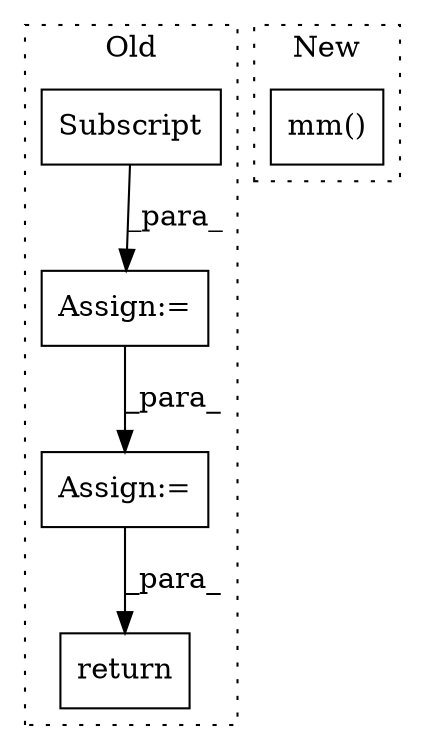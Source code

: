 digraph G {
subgraph cluster0 {
1 [label="Subscript" a="63" s="11264,0" l="22,0" shape="box"];
3 [label="Assign:=" a="68" s="11261" l="3" shape="box"];
4 [label="Assign:=" a="68" s="11510" l="3" shape="box"];
5 [label="return" a="93" s="11580" l="7" shape="box"];
label = "Old";
style="dotted";
}
subgraph cluster1 {
2 [label="mm()" a="75" s="12311,12337" l="17,1" shape="box"];
label = "New";
style="dotted";
}
1 -> 3 [label="_para_"];
3 -> 4 [label="_para_"];
4 -> 5 [label="_para_"];
}